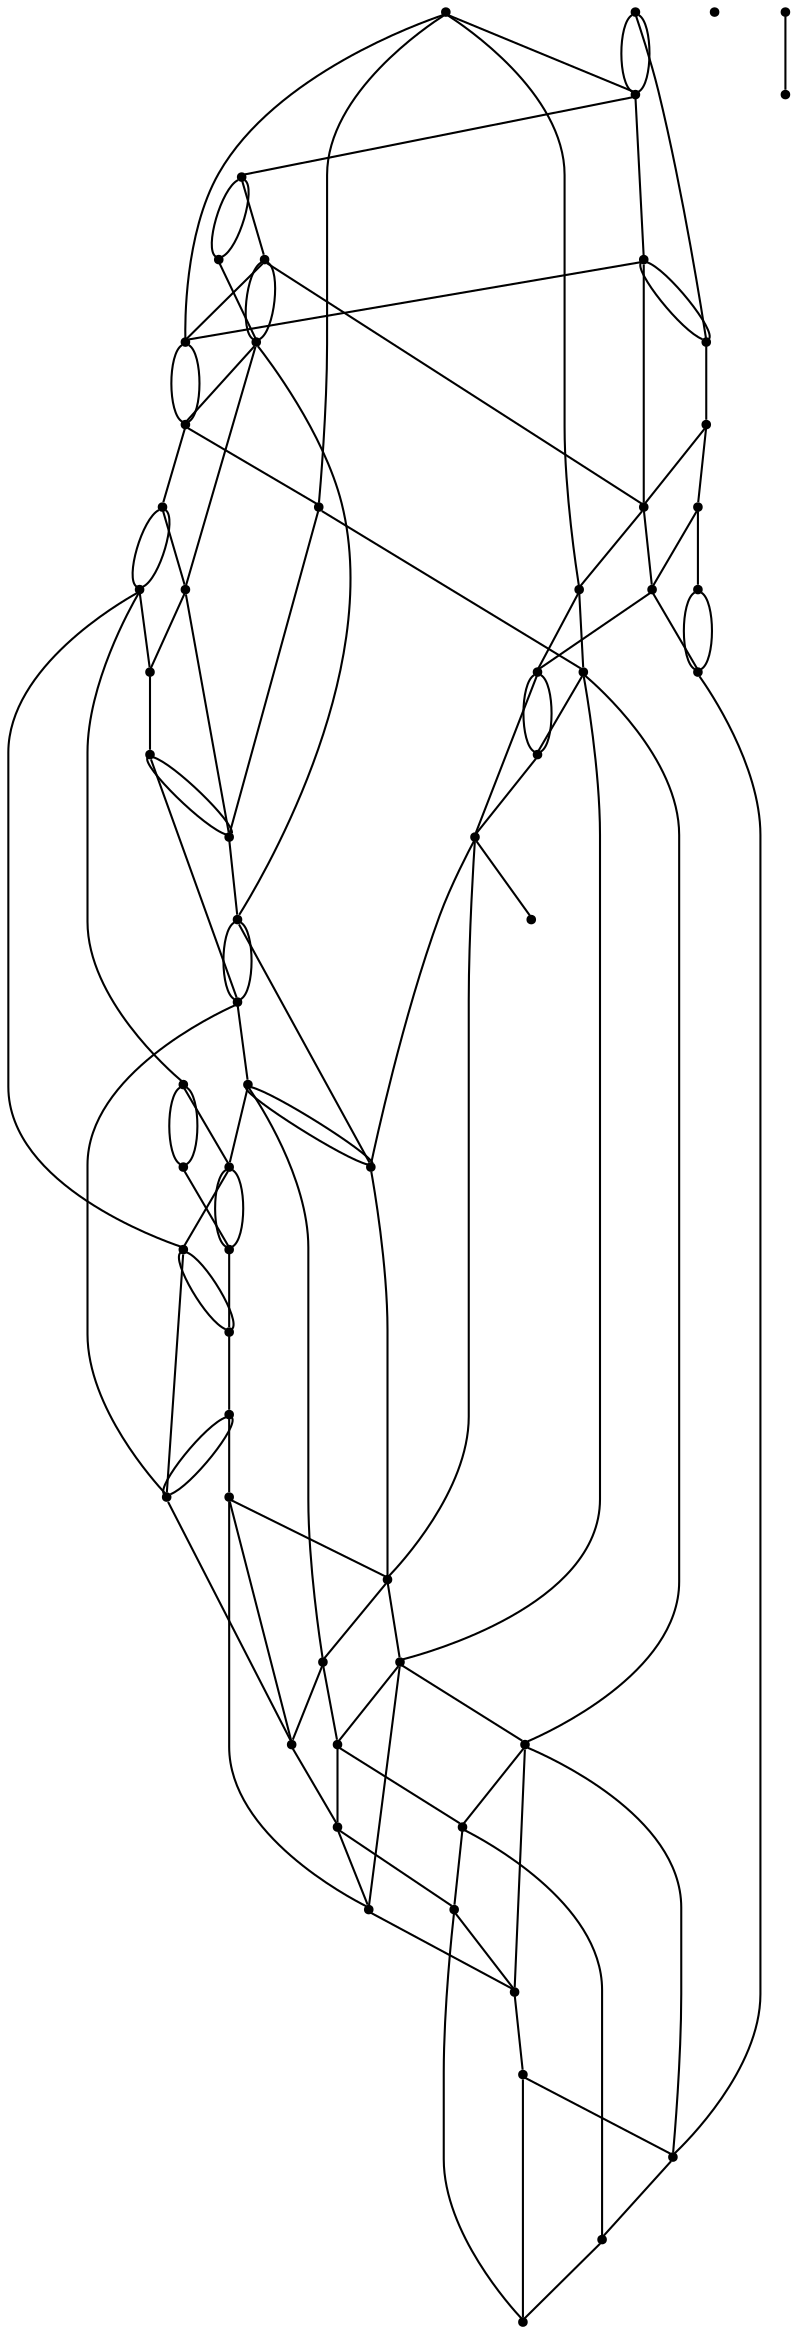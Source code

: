 graph {
  node [shape=point,comment="{\"directed\":false,\"doi\":\"10.1007/978-3-030-68766-3_25\",\"figure\":\"2 (4)\"}"]

  v0 [pos="722.2140066461183,747.4937705420917"]
  v1 [pos="811.0031501618778,825.1812364748313"]
  v2 [pos="722.2140066461183,836.2786783001593"]
  v3 [pos="811.0031501618778,769.6897033887813"]
  v4 [pos="544.6357196145993,680.9016480426138"]
  v5 [pos="633.4248631303587,703.098645982246"]
  v6 [pos="633.4248631303587,747.4937705420917"]
  v7 [pos="544.6357196145993,747.4937705420917"]
  v8 [pos="633.4248631303587,647.6061590816203"]
  v9 [pos="633.4248631303587,691.9990898679418"]
  v10 [pos="544.6357196145993,758.5922615634531"]
  v11 [pos="633.4248631303587,814.0836674742264"]
  v12 [pos="544.6357196145993,769.6897033887813"]
  v13 [pos="633.4248631303587,836.2786783001593"]
  v14 [pos="544.6357196145993,825.1812364748313"]
  v15 [pos="633.4248631303587,758.5922615634531"]
  v16 [pos="455.85074114019903,758.5922615634531"]
  v17 [pos="367.06159762443946,836.2786783001593"]
  v18 [pos="455.850741140199,825.1812364748313"]
  v19 [pos="367.0615976244395,658.7046501029815"]
  v20 [pos="367.0615976244395,647.6061590816203"]
  v21 [pos="455.85074114019903,691.9990898679418"]
  v22 [pos="455.85074114019903,747.4937705420917"]
  v23 [pos="367.0615976244395,825.1812364748313"]
  v24 [pos="455.85074114019903,769.6897033887813"]
  v25 [pos="899.7922936776374,758.5922615634531"]
  v26 [pos="899.7922936776373,769.6897033887813"]
  v27 [pos="899.7922936776374,825.1812364748313"]
  v28 [pos="899.7922936776374,836.2786783001593"]
  v29 [pos="899.7922936776374,636.5075567818918"]
  v30 [pos="899.7922936776373,647.6061590816203"]
  v31 [pos="899.7922936776374,691.9990898679418"]
  v32 [pos="899.7922936776374,703.0986459822461"]
  v33 [pos="811.0031501618778,691.9990898679418"]
  v34 [pos="811.0031501618779,703.0986459822461"]
  v35 [pos="811.0031501618778,758.5922615634531"]
  v36 [pos="811.0031501618778,836.2786783001593"]
  v37 [pos="811.0031501618778,636.5075567818917"]
  v38 [pos="811.0031501618779,647.6061590816203"]
  v39 [pos="722.2140066461183,691.9990898679418"]
  v40 [pos="722.2140066461183,703.098645982246"]
  v41 [pos="722.2140066461183,758.5922615634531"]
  v42 [pos="722.2140066461183,636.5075567818917"]
  v43 [pos="722.2140066461183,647.6061590816203"]
  v44 [pos="722.2140066461183,814.0836674742264"]
  v45 [pos="722.2140066461183,825.1812364748313"]
  v46 [pos="633.4248631303587,636.5075567818917"]
  v47 [pos="633.4248631303587,825.1812364748313"]
  v48 [pos="544.6357196145993,691.9990898679418"]
  v49 [pos="544.6357196145993,836.2786783001593"]
  v50 [pos="455.85074114019903,836.2786783001593"]
  v51 [pos="436.1232453017501,665.6368631607857"]
  v52 [pos="278.27245410868,658.7046501029815"]
  v53 [pos="367.0615976244395,636.5075567818917"]
  v54 [pos="278.27245410868,636.5075567818917"]
  v55 [pos="278.27245410868,647.6061590816203"]
  v56 [pos="278.27245410868,825.1812364748313"]
  v57 [pos="278.27245410868,836.2786783001593"]
  v58 [pos="250.22048722966764,845.9888604127734"]
  v59 [pos="250.22048722966764,624.0224419242003"]
  v60 [pos="250.22048722966764,668.4144029990366"]

  v0 -- v1 [id="-1",pos="722.2140066461183,747.4937705420917 766.6096276128901,747.4948197381251 766.6096276128901,825.1812364748313 811.0031501618778,825.1812364748313"]
  v2 -- v3 [id="-3",pos="722.2140066461183,836.2786783001593 766.6096276128901,836.2786783001593 766.6096276128901,769.6897033887811 811.0031501618778,769.6897033887813"]
  v4 -- v5 [id="-5",pos="544.6357196145993,680.9016480426138 589.0313405813711,680.9016480426138 589.0313405813711,703.100728477403 633.4248631303587,703.098645982246"]
  v4 -- v6 [id="-8",pos="544.6357196145993,680.9016480426138 589.0313405813711,680.9016480426138 589.0313405813711,747.4947561504866 633.4248631303587,747.4937705420917"]
  v7 -- v8 [id="-10",pos="544.6357196145993,747.4937705420917 589.0313405813711,747.4948197381251 589.0313405813711,647.6051257824965 633.4248631303587,647.6061590816203"]
  v7 -- v9 [id="-13",pos="544.6357196145993,747.4937705420917 589.0313405813711,747.4948197381251 589.0313405813711,691.9991534555803 633.4248631303587,691.9990898679418"]
  v10 -- v11 [id="-15",pos="544.6357196145993,758.5922615634531 589.0313405813711,747.490622953992 589.0313405813711,814.0837310618648 633.4248631303587,814.0836674742264"]
  v12 -- v13 [id="-18",pos="544.6357196145993,769.6897033887813 589.0313405813711,769.6897033887811 589.0313405813711,836.2828114966541 633.4248631303587,836.2786783001593"]
  v14 -- v15 [id="-20",pos="544.6357196145993,825.1812364748313 589.0313405813711,825.1812364748313 589.0313405813711,758.5922615634531 633.4248631303587,758.5922615634531"]
  v16 -- v17 [id="-22",pos="455.85074114019903,758.5922615634531 411.4530535498521,758.5922615634531 411.4530535498521,836.2786783001593 367.06159762443946,836.2786783001593"]
  v18 -- v19 [id="-23",pos="455.850741140199,825.1812364748313 411.4530535498521,825.1812364748313 411.4530535498521,658.7025676078247 367.0615976244395,658.7046501029815"]
  v20 -- v21 [id="-24",pos="367.0615976244395,647.6061590816203 411.45721859121124,647.6051257824965 411.45721859121124,692.0033502397133 455.85074114019903,691.9990898679418"]
  v19 -- v22 [id="-25",pos="367.0615976244395,658.7046501029815 411.45721859121124,658.7025676078247 411.45721859121124,747.4948197381251 455.85074114019903,747.4937705420917"]
  v23 -- v24 [id="-38",pos="367.0615976244395,825.1812364748313 411.45721859121124,825.1812364748313 411.45721859121124,769.6897669764196 455.85074114019903,769.6897033887813"]
  v25 -- v35 [id="-39",pos="899.7922936776374,758.5922615634531 899.789209639379,747.4948197381251 899.789209639379,747.4948197381251 899.789209639379,747.4948197381251 811.0041993707698,747.4948197381251 811.0041993707698,747.4948197381251 811.0041993707698,747.4948197381251 811.0031501618778,758.5922615634531 811.0031501618778,758.5922615634531 811.0031501618778,758.5922615634531"]
  v26 -- v25 [id="-42",pos="899.7922936776373,769.6897033887813 899.7922936776374,758.5922615634531 899.7922936776374,758.5922615634531 899.7922936776374,758.5922615634531"]
  v26 -- v3 [id="-43",pos="899.7922936776373,769.6897033887813 899.789209639379,780.787272389386 899.789209639379,780.787272389386 899.789209639379,780.787272389386 811.0041993707698,780.787272389386 811.0041993707698,780.787272389386 811.0041993707698,780.787272389386 811.0031501618778,769.6897033887813 811.0031501618778,769.6897033887813 811.0031501618778,769.6897033887813"]
  v27 -- v1 [id="-44",pos="899.7922936776374,825.1812364748313 899.789209639379,814.0836674742264 899.789209639379,814.0836674742264 899.789209639379,814.0836674742264 811.0041993707698,814.0836674742264 811.0041993707698,814.0836674742264 811.0041993707698,814.0836674742264 811.0031501618778,825.1812364748313 811.0031501618778,825.1812364748313 811.0031501618778,825.1812364748313"]
  v28 -- v27 [id="-45",pos="899.7922936776374,836.2786783001593 899.7922936776374,825.1812364748313 899.7922936776374,825.1812364748313 899.7922936776374,825.1812364748313"]
  v28 -- v36 [id="-46",pos="899.7922936776374,836.2786783001593 899.789209639379,847.3792995074064 899.789209639379,847.3792995074064 899.789209639379,847.3792995074064 811.0041993707698,847.3792995074064 811.0041993707698,847.3792995074064 811.0041993707698,847.3792995074064 811.0031501618778,836.2786783001593 811.0031501618778,836.2786783001593 811.0031501618778,836.2786783001593"]
  v30 -- v29 [id="-50",pos="899.7922936776373,647.6061590816203 899.7922936776374,636.5075567818918 899.7922936776374,636.5075567818918 899.7922936776374,636.5075567818918"]
  v31 -- v30 [id="-51",pos="899.7922936776374,691.9990898679418 899.7922936776373,647.6061590816203 899.7922936776373,647.6061590816203 899.7922936776373,647.6061590816203"]
  v32 -- v31 [id="-52",pos="899.7922936776374,703.0986459822461 899.7922936776374,691.9990898679418 899.7922936776374,691.9990898679418 899.7922936776374,691.9990898679418"]
  v25 -- v32 [id="-53",pos="899.7922936776374,758.5922615634531 899.7922936776374,703.0986459822461 899.7922936776374,703.0986459822461 899.7922936776374,703.0986459822461"]
  v27 -- v26 [id="-55",pos="899.7922936776374,825.1812364748313 899.7922936776373,769.6897033887813 899.7922936776373,769.6897033887813 899.7922936776373,769.6897033887813"]
  v29 -- v46 [id="-58",pos="899.7922936776374,636.5075567818918 899.7850128038109,625.4101149565637 899.7850128038109,625.4101149565637 899.7850128038109,625.4101149565637 633.4217155036828,625.4101149565637 633.4217155036828,625.4101149565637 633.4217155036828,625.4101149565637 633.4248631303587,636.5075567818917 633.4248631303587,636.5075567818917 633.4248631303587,636.5075567818917"]
  v30 -- v8 [id="-60",pos="899.7922936776373,647.6061590816203 899.7850128038109,658.706637216681 899.7850128038109,658.706637216681 899.7850128038109,658.706637216681 633.4217155036828,658.706637216681 633.4217155036828,658.706637216681 633.4217155036828,658.706637216681 633.4248631303587,647.6061590816203 633.4248631303587,647.6061590816203 633.4248631303587,647.6061590816203"]
  v52 -- v55 [id="-62",pos="278.27245410868,658.7046501029815 278.27245410868,647.6061590816203 278.27245410868,647.6061590816203 278.27245410868,647.6061590816203"]
  v55 -- v54 [id="-63",pos="278.27245410868,647.6061590816203 278.27245410868,636.5075567818917 278.27245410868,636.5075567818917 278.27245410868,636.5075567818917"]
  v31 -- v9 [id="-65",pos="899.7922936776374,691.9990898679418 899.7850128038109,680.9016480426138 899.7850128038109,680.9016480426138 899.7850128038109,680.9016480426138 633.4217155036828,680.9016480426138 633.4217155036828,680.9016480426138 633.4217155036828,680.9016480426138 633.4248631303587,691.9990898679418 633.4248631303587,691.9990898679418 633.4248631303587,691.9990898679418"]
  v57 -- v17 [id="-66",pos="278.27245410868,836.2786783001593 278.273503317572,847.3792995074064 278.273503317572,847.3792995074064 278.273503317572,847.3792995074064 367.06264683333154,847.3792995074064 367.06264683333154,847.3792995074064 367.06264683333154,847.3792995074064 367.06159762443946,836.2786783001593 367.06159762443946,836.2786783001593 367.06159762443946,836.2786783001593"]
  v56 -- v23 [id="-67",pos="278.27245410868,825.1812364748313 367.0615976244395,825.1812364748313 367.0615976244395,825.1812364748313 367.0615976244395,825.1812364748313"]
  v52 -- v19 [id="-68",pos="278.27245410868,658.7046501029815 367.0615976244395,658.7046501029815 367.0615976244395,658.7046501029815 367.0615976244395,658.7046501029815"]
  v54 -- v53 [id="-71",pos="278.27245410868,636.5075567818917 278.273503317572,625.4101149565637 278.273503317572,625.4101149565637 278.273503317572,625.4101149565637 367.06264683333154,625.4101149565637 367.06264683333154,625.4101149565637 367.06264683333154,625.4101149565637 367.0615976244395,636.5075567818917 367.0615976244395,636.5075567818917 367.0615976244395,636.5075567818917"]
  v55 -- v20 [id="-72",pos="278.27245410868,647.6061590816203 367.0615976244395,647.6061590816203 367.0615976244395,647.6061590816203 367.0615976244395,647.6061590816203"]
  v54 -- v53 [id="-73",pos="278.27245410868,636.5075567818917 367.0615976244395,636.5075567818917 367.0615976244395,636.5075567818917 367.0615976244395,636.5075567818917"]
  v57 -- v17 [id="-74",pos="278.27245410868,836.2786783001593 367.06159762443946,836.2786783001593 367.06159762443946,836.2786783001593 367.06159762443946,836.2786783001593"]
  v32 -- v5 [id="-76",pos="899.7922936776374,703.0986459822461 899.7850128038109,714.1981703027311 899.7850128038109,714.1981703027311 899.7850128038109,714.1981703027311 633.4217155036828,714.1981703027311 633.4217155036828,714.1981703027311 633.4217155036828,714.1981703027311 633.4248631303587,703.098645982246 633.4248631303587,703.098645982246 633.4248631303587,703.098645982246"]
  v33 -- v31 [id="-77",pos="811.0031501618778,691.9990898679418 899.7922936776374,691.9990898679418 899.7922936776374,691.9990898679418 899.7922936776374,691.9990898679418"]
  v34 -- v32 [id="-78",pos="811.0031501618779,703.0986459822461 899.7922936776374,703.0986459822461 899.7922936776374,703.0986459822461 899.7922936776374,703.0986459822461"]
  v35 -- v25 [id="-79",pos="811.0031501618778,758.5922615634531 899.7922936776374,758.5922615634531 899.7922936776374,758.5922615634531 899.7922936776374,758.5922615634531"]
  v17 -- v23 [id="-81",pos="367.06159762443946,836.2786783001593 367.0615976244395,825.1812364748313 367.0615976244395,825.1812364748313 367.0615976244395,825.1812364748313"]
  v23 -- v19 [id="-82",pos="367.0615976244395,825.1812364748313 367.0615976244395,658.7046501029815 367.0615976244395,658.7046501029815 367.0615976244395,658.7046501029815"]
  v19 -- v20 [id="-83",pos="367.0615976244395,658.7046501029815 367.0615976244395,647.6061590816203 367.0615976244395,647.6061590816203 367.0615976244395,647.6061590816203"]
  v20 -- v53 [id="-84",pos="367.0615976244395,647.6061590816203 367.0615976244395,636.5075567818917 367.0615976244395,636.5075567818917 367.0615976244395,636.5075567818917"]
  v3 -- v26 [id="-86",pos="811.0031501618778,769.6897033887813 899.7922936776373,769.6897033887813 899.7922936776373,769.6897033887813 899.7922936776373,769.6897033887813"]
  v23 -- v56 [id="-88",pos="367.0615976244395,825.1812364748313 367.06264683333154,814.0836674742264 367.06264683333154,814.0836674742264 367.06264683333154,814.0836674742264 278.273503317572,814.0836674742264 278.273503317572,814.0836674742264 278.273503317572,814.0836674742264 278.27245410868,825.1812364748313 278.27245410868,825.1812364748313 278.27245410868,825.1812364748313"]
  v53 -- v46 [id="-90",pos="367.0615976244395,636.5075567818917 455.8476253077318,636.5075567818918 455.8476253077318,636.5075567818918 455.8476253077318,636.5075567818918 633.4248631303587,636.5075567818917 633.4248631303587,636.5075567818917 633.4248631303587,636.5075567818917"]
  v17 -- v50 [id="-92",pos="367.06159762443946,836.2786783001593 455.85074114019903,836.2786783001593 455.85074114019903,836.2786783001593 455.85074114019903,836.2786783001593"]
  v3 -- v35 [id="-93",pos="811.0031501618778,769.6897033887813 811.0031501618778,758.5922615634531 811.0031501618778,758.5922615634531 811.0031501618778,758.5922615634531"]
  v1 -- v27 [id="-94",pos="811.0031501618778,825.1812364748313 899.7922936776374,825.1812364748313 899.7922936776374,825.1812364748313 899.7922936776374,825.1812364748313"]
  v36 -- v28 [id="-95",pos="811.0031501618778,836.2786783001593 899.7922936776374,836.2786783001593 899.7922936776374,836.2786783001593 899.7922936776374,836.2786783001593"]
  v36 -- v1 [id="-96",pos="811.0031501618778,836.2786783001593 811.0031501618778,825.1812364748313 811.0031501618778,825.1812364748313 811.0031501618778,825.1812364748313"]
  v38 -- v37 [id="-104",pos="811.0031501618779,647.6061590816203 811.0031501618778,636.5075567818917 811.0031501618778,636.5075567818917 811.0031501618778,636.5075567818917"]
  v33 -- v38 [id="-105",pos="811.0031501618778,691.9990898679418 811.0031501618779,647.6061590816203 811.0031501618779,647.6061590816203 811.0031501618779,647.6061590816203"]
  v34 -- v33 [id="-106",pos="811.0031501618779,703.0986459822461 811.0031501618778,691.9990898679418 811.0031501618778,691.9990898679418 811.0031501618778,691.9990898679418"]
  v35 -- v34 [id="-107",pos="811.0031501618778,758.5922615634531 811.0031501618779,703.0986459822461 811.0031501618779,703.0986459822461 811.0031501618779,703.0986459822461"]
  v1 -- v3 [id="-109",pos="811.0031501618778,825.1812364748313 811.0031501618778,769.6897033887813 811.0031501618778,769.6897033887813 811.0031501618778,769.6897033887813"]
  v50 -- v18 [id="-111",pos="455.85074114019903,836.2786783001593 455.850741140199,825.1812364748313 455.850741140199,825.1812364748313 455.850741140199,825.1812364748313"]
  v18 -- v24 [id="-112",pos="455.850741140199,825.1812364748313 455.85074114019903,769.6897033887813 455.85074114019903,769.6897033887813 455.85074114019903,769.6897033887813"]
  v24 -- v16 [id="-113",pos="455.85074114019903,769.6897033887813 455.85074114019903,758.5922615634531 455.85074114019903,758.5922615634531 455.85074114019903,758.5922615634531"]
  v16 -- v22 [id="-114",pos="455.85074114019903,758.5922615634531 455.85074114019903,747.4937705420917 455.85074114019903,747.4937705420917 455.85074114019903,747.4937705420917"]
  v22 -- v21 [id="-115",pos="455.85074114019903,747.4937705420917 455.85074114019903,691.9990898679418 455.85074114019903,691.9990898679418 455.85074114019903,691.9990898679418"]
  v50 -- v49 [id="-118",pos="455.85074114019903,836.2786783001593 455.8476253077318,847.3792995074064 455.8476253077318,847.3792995074064 455.8476253077318,847.3792995074064 544.6326355763409,847.3792995074064 544.6326355763409,847.3792995074064 544.6326355763409,847.3792995074064 544.6357196145993,836.2786783001593 544.6357196145993,836.2786783001593 544.6357196145993,836.2786783001593"]
  v18 -- v14 [id="-119",pos="455.850741140199,825.1812364748313 455.8476253077318,814.0836674742264 455.8476253077318,814.0836674742264 455.8476253077318,814.0836674742264 544.6326355763409,814.0836674742264 544.6326355763409,814.0836674742264 544.6326355763409,814.0836674742264 544.6357196145993,825.1812364748313 544.6357196145993,825.1812364748313 544.6357196145993,825.1812364748313"]
  v18 -- v14 [id="-120",pos="455.850741140199,825.1812364748313 544.6357196145993,825.1812364748313 544.6357196145993,825.1812364748313 544.6357196145993,825.1812364748313"]
  v24 -- v12 [id="-121",pos="455.85074114019903,769.6897033887813 455.8476253077318,780.787272389386 455.8476253077318,780.787272389386 455.8476253077318,780.787272389386 544.6326355763409,780.787272389386 544.6326355763409,780.787272389386 544.6326355763409,780.787272389386 544.6357196145993,769.6897033887813 544.6357196145993,769.6897033887813 544.6357196145993,769.6897033887813"]
  v22 -- v7 [id="-123",pos="455.85074114019903,747.4937705420917 544.6357196145993,747.4937705420917 544.6357196145993,747.4937705420917 544.6357196145993,747.4937705420917"]
  v21 -- v48 [id="-126",pos="455.85074114019903,691.9990898679418 455.8476253077318,703.100728477403 455.8476253077318,703.100728477403 455.8476253077318,703.100728477403 544.6326355763409,703.100728477403 544.6326355763409,703.100728477403 544.6326355763409,703.100728477403 544.6357196145993,691.9990898679418 544.6357196145993,691.9990898679418 544.6357196145993,691.9990898679418"]
  v21 -- v48 [id="-127",pos="455.85074114019903,691.9990898679418 544.6357196145993,691.9990898679418 544.6357196145993,691.9990898679418 544.6357196145993,691.9990898679418"]
  v16 -- v10 [id="-128",pos="455.85074114019903,758.5922615634531 544.6357196145993,758.5922615634531 544.6357196145993,758.5922615634531 544.6357196145993,758.5922615634531"]
  v21 -- v4 [id="-130",pos="455.85074114019903,691.9990898679418 455.8476253077318,669.8000094331527 455.8476253077318,669.8000094331527 455.8476253077318,669.8000094331527 544.6326355763409,669.8000094331527 544.6326355763409,669.8000094331527 544.6326355763409,669.8000094331527 544.6357196145993,680.9016480426138 544.6357196145993,680.9016480426138 544.6357196145993,680.9016480426138"]
  v39 -- v33 [id="-132",pos="722.2140066461183,691.9990898679418 811.0031501618778,691.9990898679418 811.0031501618778,691.9990898679418 811.0031501618778,691.9990898679418"]
  v40 -- v34 [id="-133",pos="722.2140066461183,703.098645982246 811.0031501618779,703.0986459822461 811.0031501618779,703.0986459822461 811.0031501618779,703.0986459822461"]
  v41 -- v35 [id="-134",pos="722.2140066461183,758.5922615634531 811.0031501618778,758.5922615634531 811.0031501618778,758.5922615634531 811.0031501618778,758.5922615634531"]
  v2 -- v36 [id="-135",pos="722.2140066461183,836.2786783001593 811.0031501618778,836.2786783001593 811.0031501618778,836.2786783001593 811.0031501618778,836.2786783001593"]
  v43 -- v42 [id="-137",pos="722.2140066461183,647.6061590816203 722.2140066461183,636.5075567818917 722.2140066461183,636.5075567818917 722.2140066461183,636.5075567818917"]
  v39 -- v43 [id="-138",pos="722.2140066461183,691.9990898679418 722.2140066461183,647.6061590816203 722.2140066461183,647.6061590816203 722.2140066461183,647.6061590816203"]
  v40 -- v39 [id="-139",pos="722.2140066461183,703.098645982246 722.2140066461183,691.9990898679418 722.2140066461183,691.9990898679418 722.2140066461183,691.9990898679418"]
  v0 -- v40 [id="-140",pos="722.2140066461183,747.4937705420917 722.2140066461183,703.098645982246 722.2140066461183,703.098645982246 722.2140066461183,703.098645982246"]
  v41 -- v0 [id="-141",pos="722.2140066461183,758.5922615634531 722.2140066461183,747.4937705420917 722.2140066461183,747.4937705420917 722.2140066461183,747.4937705420917"]
  v44 -- v41 [id="-142",pos="722.2140066461183,814.0836674742264 722.2140066461183,758.5922615634531 722.2140066461183,758.5922615634531 722.2140066461183,758.5922615634531"]
  v50 -- v49 [id="-143",pos="455.85074114019903,836.2786783001593 544.6357196145993,836.2786783001593 544.6357196145993,836.2786783001593 544.6357196145993,836.2786783001593"]
  v49 -- v14 [id="-144",pos="544.6357196145993,836.2786783001593 544.6357196145993,825.1812364748313 544.6357196145993,825.1812364748313 544.6357196145993,825.1812364748313"]
  v24 -- v12 [id="-146",pos="455.85074114019903,769.6897033887813 544.6357196145993,769.6897033887813 544.6357196145993,769.6897033887813 544.6357196145993,769.6897033887813"]
  v12 -- v10 [id="-147",pos="544.6357196145993,769.6897033887813 544.6357196145993,758.5922615634531 544.6357196145993,758.5922615634531 544.6357196145993,758.5922615634531"]
  v10 -- v7 [id="-148",pos="544.6357196145993,758.5922615634531 544.6357196145993,747.4937705420917 544.6357196145993,747.4937705420917 544.6357196145993,747.4937705420917"]
  v45 -- v44 [id="-149",pos="722.2140066461183,825.1812364748313 722.2140066461183,814.0836674742264 722.2140066461183,814.0836674742264 722.2140066461183,814.0836674742264"]
  v48 -- v4 [id="-150",pos="544.6357196145993,691.9990898679418 544.6357196145993,680.9016480426138 544.6357196145993,680.9016480426138 544.6357196145993,680.9016480426138"]
  v2 -- v45 [id="-151",pos="722.2140066461183,836.2786783001593 722.2140066461183,825.1812364748313 722.2140066461183,825.1812364748313 722.2140066461183,825.1812364748313"]
  v14 -- v12 [id="-154",pos="544.6357196145993,825.1812364748313 544.6357196145993,769.6897033887813 544.6357196145993,769.6897033887813 544.6357196145993,769.6897033887813"]
  v7 -- v48 [id="-157",pos="544.6357196145993,747.4937705420917 544.6357196145993,691.9990898679418 544.6357196145993,691.9990898679418 544.6357196145993,691.9990898679418"]
  v14 -- v47 [id="-160",pos="544.6357196145993,825.1812364748313 633.4248631303587,825.1812364748313 633.4248631303587,825.1812364748313 633.4248631303587,825.1812364748313"]
  v0 -- v6 [id="-162",pos="722.2140066461183,747.4937705420917 722.2108590194423,736.393181128664 722.2108590194423,736.393181128664 722.2108590194423,736.393181128664 633.4217155036828,736.393181128664 633.4217155036828,736.393181128664 633.4217155036828,736.393181128664 633.4248631303587,747.4937705420917 633.4248631303587,747.4937705420917 633.4248631303587,747.4937705420917"]
  v41 -- v15 [id="-164",pos="722.2140066461183,758.5922615634531 722.2108590194423,769.6897033887811 722.2108590194423,769.6897033887811 722.2108590194423,769.6897033887811 633.4217155036828,769.6897033887811 633.4217155036828,769.6897033887811 633.4217155036828,769.6897033887811 633.4248631303587,758.5922615634531 633.4248631303587,758.5922615634531 633.4248631303587,758.5922615634531"]
  v44 -- v11 [id="-165",pos="722.2140066461183,814.0836674742264 722.2108590194423,802.9820288647653 722.2108590194423,802.9820288647653 722.2108590194423,802.9820288647653 633.4217155036828,802.9820288647653 633.4217155036828,802.9820288647653 633.4217155036828,802.9820288647653 633.4248631303587,814.0836674742264 633.4248631303587,814.0836674742264 633.4248631303587,814.0836674742264"]
  v2 -- v13 [id="-168",pos="722.2140066461183,836.2786783001593 722.2108590194423,847.3803169096204 722.2108590194423,847.3803169096204 722.2108590194423,847.3803169096204 633.4217155036828,847.3803169096204 633.4217155036828,847.3803169096204 633.4217155036828,847.3803169096204 633.4248631303587,836.2786783001593 633.4248631303587,836.2786783001593 633.4248631303587,836.2786783001593"]
  v13 -- v47 [id="-169",pos="633.4248631303587,836.2786783001593 633.4248631303587,825.1812364748313 633.4248631303587,825.1812364748313 633.4248631303587,825.1812364748313"]
  v47 -- v11 [id="-170",pos="633.4248631303587,825.1812364748313 633.4248631303587,814.0836674742264 633.4248631303587,814.0836674742264 633.4248631303587,814.0836674742264"]
  v37 -- v29 [id="-171",pos="811.0031501618778,636.5075567818917 899.7922936776374,636.5075567818918 899.7922936776374,636.5075567818918 899.7922936776374,636.5075567818918"]
  v42 -- v37 [id="-172",pos="722.2140066461183,636.5075567818917 811.0031501618778,636.5075567818917 811.0031501618778,636.5075567818917 811.0031501618778,636.5075567818917"]
  v46 -- v42 [id="-173",pos="633.4248631303587,636.5075567818917 722.2140066461183,636.5075567818917 722.2140066461183,636.5075567818917 722.2140066461183,636.5075567818917"]
  v15 -- v6 [id="-174",pos="633.4248631303587,758.5922615634531 633.4248631303587,747.4937705420917 633.4248631303587,747.4937705420917 633.4248631303587,747.4937705420917"]
  v9 -- v39 [id="-175",pos="633.4248631303587,691.9990898679418 722.2140066461183,691.9990898679418 722.2140066461183,691.9990898679418 722.2140066461183,691.9990898679418"]
  v5 -- v40 [id="-176",pos="633.4248631303587,703.098645982246 722.2140066461183,703.098645982246 722.2140066461183,703.098645982246 722.2140066461183,703.098645982246"]
  v6 -- v0 [id="-177",pos="633.4248631303587,747.4937705420917 722.2140066461183,747.4937705420917 722.2140066461183,747.4937705420917 722.2140066461183,747.4937705420917"]
  v15 -- v41 [id="-178",pos="633.4248631303587,758.5922615634531 722.2140066461183,758.5922615634531 722.2140066461183,758.5922615634531 722.2140066461183,758.5922615634531"]
  v5 -- v9 [id="-179",pos="633.4248631303587,703.098645982246 633.4248631303587,691.9990898679418 633.4248631303587,691.9990898679418 633.4248631303587,691.9990898679418"]
  v57 -- v56 [id="-181",pos="278.27245410868,836.2786783001593 278.27245410868,825.1812364748313 278.27245410868,825.1812364748313 278.27245410868,825.1812364748313"]
  v56 -- v52 [id="-183",pos="278.27245410868,825.1812364748313 278.27245410868,658.7046501029815 278.27245410868,658.7046501029815 278.27245410868,658.7046501029815"]
  v8 -- v46 [id="-184",pos="633.4248631303587,647.6061590816203 633.4248631303587,636.5075567818917 633.4248631303587,636.5075567818917 633.4248631303587,636.5075567818917"]
  v11 -- v44 [id="-185",pos="633.4248631303587,814.0836674742264 722.2140066461183,814.0836674742264 722.2140066461183,814.0836674742264 722.2140066461183,814.0836674742264"]
  v47 -- v45 [id="-186",pos="633.4248631303587,825.1812364748313 722.2140066461183,825.1812364748313 722.2140066461183,825.1812364748313 722.2140066461183,825.1812364748313"]
  v8 -- v43 [id="-187",pos="633.4248631303587,647.6061590816203 722.2140066461183,647.6061590816203 722.2140066461183,647.6061590816203 722.2140066461183,647.6061590816203"]
  v43 -- v38 [id="-188",pos="722.2140066461183,647.6061590816203 811.0031501618779,647.6061590816203 811.0031501618779,647.6061590816203 811.0031501618779,647.6061590816203"]
  v38 -- v30 [id="-189",pos="811.0031501618779,647.6061590816203 899.7922936776373,647.6061590816203 899.7922936776373,647.6061590816203 899.7922936776373,647.6061590816203"]
  v11 -- v15 [id="-193",pos="633.4248631303587,814.0836674742264 633.4248631303587,758.5922615634531 633.4248631303587,758.5922615634531 633.4248631303587,758.5922615634531"]
  v6 -- v5 [id="-195",pos="633.4248631303587,747.4937705420917 633.4248631303587,703.098645982246 633.4248631303587,703.098645982246 633.4248631303587,703.098645982246"]
  v9 -- v8 [id="-197",pos="633.4248631303587,691.9990898679418 633.4248631303587,647.6061590816203 633.4248631303587,647.6061590816203 633.4248631303587,647.6061590816203"]
  v13 -- v2 [id="-200",pos="633.4248631303587,836.2786783001593 722.2140066461183,836.2786783001593 722.2140066461183,836.2786783001593 722.2140066461183,836.2786783001593"]
  v4 -- v51 [id="-129",pos="544.6357196145993,680.9016480426138 436.1232453017501,665.6368631607857 436.1232453017501,665.6368631607857 436.1232453017501,665.6368631607857"]
  v60 -- v59 [id="-202",pos="250.22048722966764,668.4144029990366 250.22048722966764,624.0224419242003 250.22048722966764,624.0224419242003 250.22048722966764,624.0224419242003"]
}